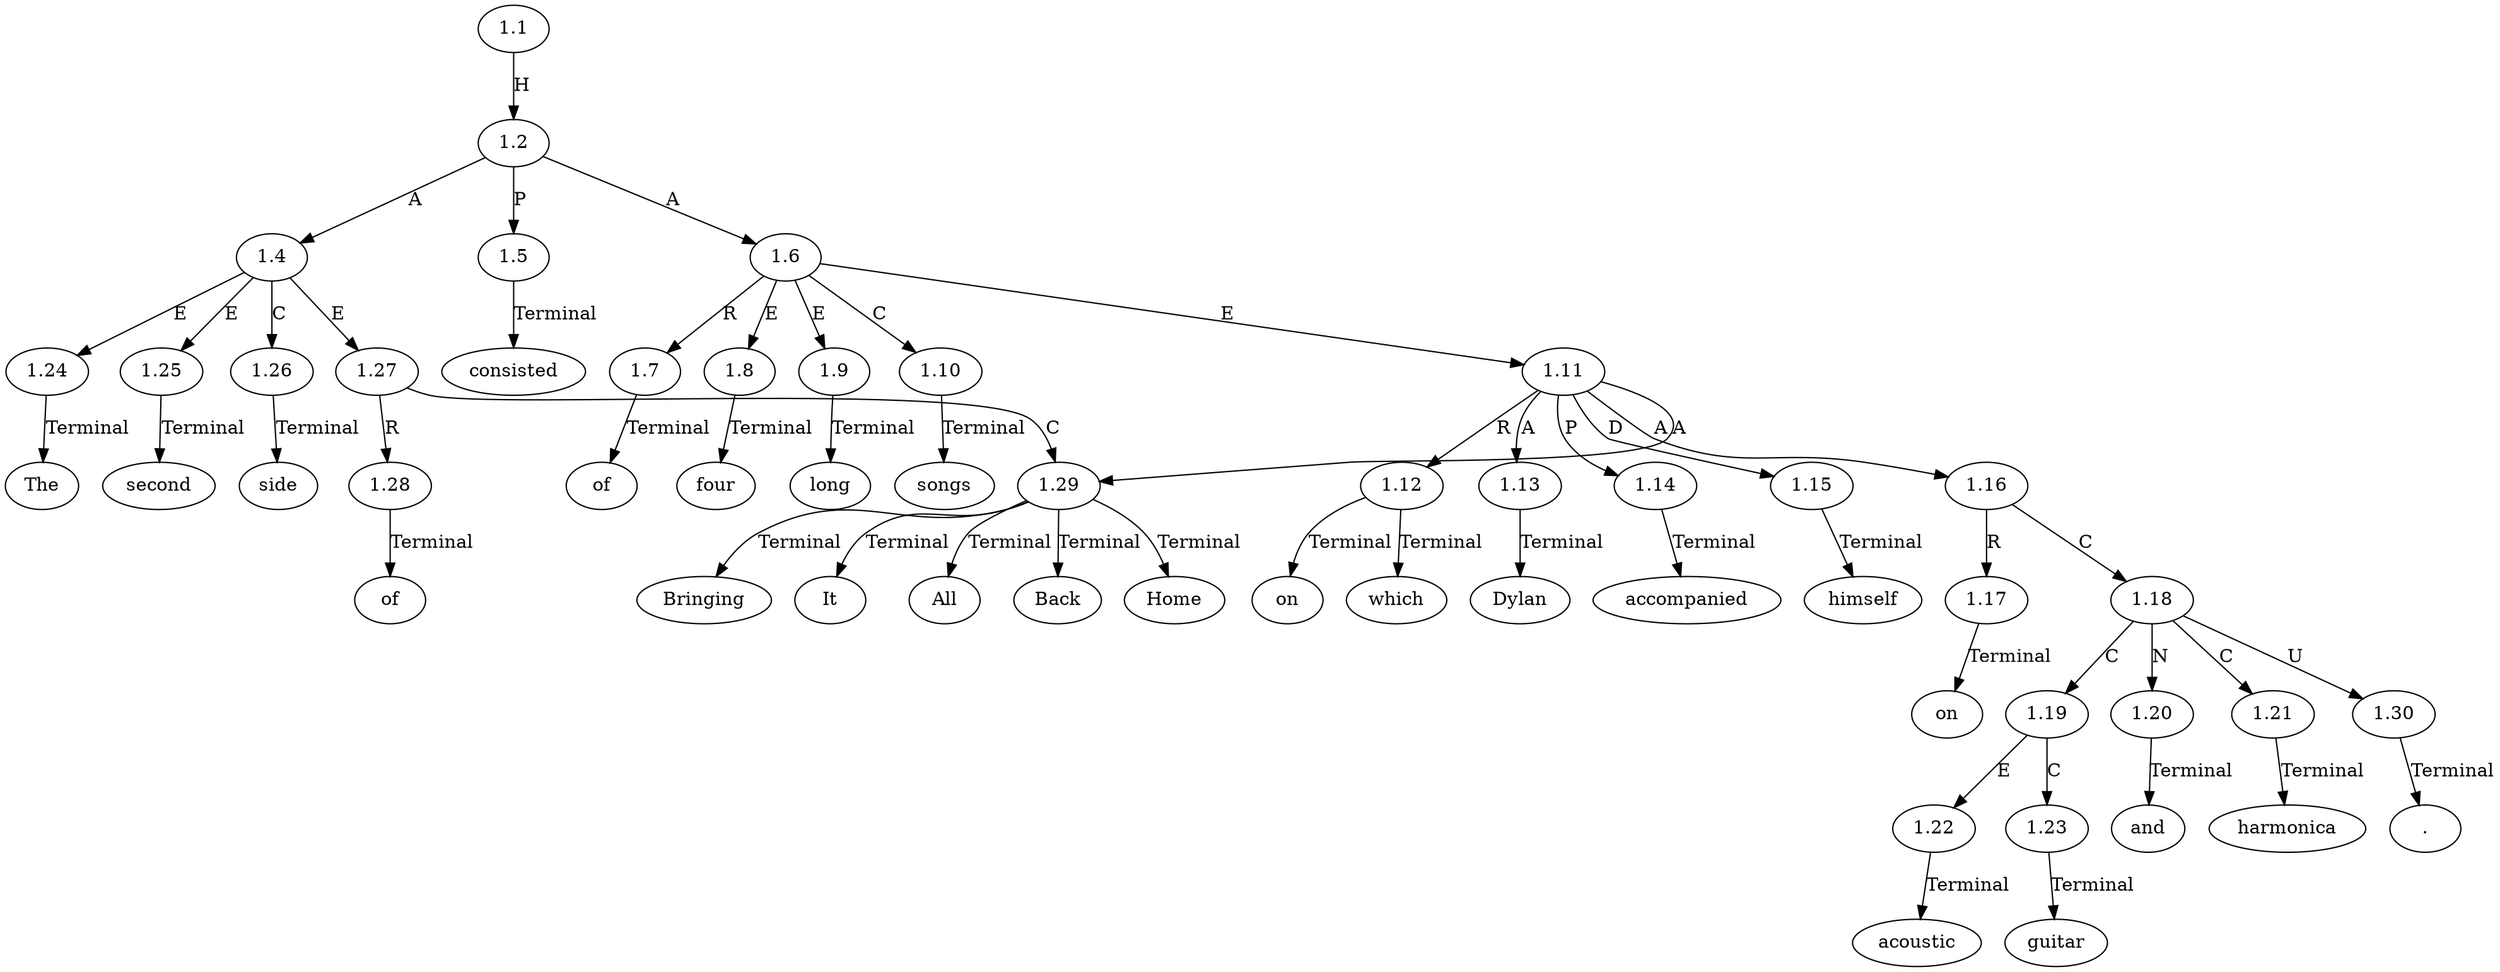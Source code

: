 // Graph
digraph {
	0.1 [label=The ordering=out]
	0.10 [label=consisted ordering=out]
	0.11 [label=of ordering=out]
	0.12 [label=four ordering=out]
	0.13 [label=long ordering=out]
	0.14 [label=songs ordering=out]
	0.15 [label=on ordering=out]
	0.16 [label=which ordering=out]
	0.17 [label=Dylan ordering=out]
	0.18 [label=accompanied ordering=out]
	0.19 [label=himself ordering=out]
	0.2 [label=second ordering=out]
	0.20 [label=on ordering=out]
	0.21 [label=acoustic ordering=out]
	0.22 [label=guitar ordering=out]
	0.23 [label=and ordering=out]
	0.24 [label=harmonica ordering=out]
	0.25 [label="." ordering=out]
	0.3 [label=side ordering=out]
	0.4 [label=of ordering=out]
	0.5 [label=Bringing ordering=out]
	0.6 [label=It ordering=out]
	0.7 [label=All ordering=out]
	0.8 [label=Back ordering=out]
	0.9 [label=Home ordering=out]
	1.1 [label=1.1 ordering=out]
	1.2 [label=1.2 ordering=out]
	1.4 [label=1.4 ordering=out]
	1.5 [label=1.5 ordering=out]
	1.6 [label=1.6 ordering=out]
	1.7 [label=1.7 ordering=out]
	1.8 [label=1.8 ordering=out]
	1.9 [label=1.9 ordering=out]
	1.10 [label=1.10 ordering=out]
	1.11 [label=1.11 ordering=out]
	1.12 [label=1.12 ordering=out]
	1.13 [label=1.13 ordering=out]
	1.14 [label=1.14 ordering=out]
	1.15 [label=1.15 ordering=out]
	1.16 [label=1.16 ordering=out]
	1.17 [label=1.17 ordering=out]
	1.18 [label=1.18 ordering=out]
	1.19 [label=1.19 ordering=out]
	1.20 [label=1.20 ordering=out]
	1.21 [label=1.21 ordering=out]
	1.22 [label=1.22 ordering=out]
	1.23 [label=1.23 ordering=out]
	1.24 [label=1.24 ordering=out]
	1.25 [label=1.25 ordering=out]
	1.26 [label=1.26 ordering=out]
	1.27 [label=1.27 ordering=out]
	1.28 [label=1.28 ordering=out]
	1.29 [label=1.29 ordering=out]
	1.30 [label=1.30 ordering=out]
	1.1 -> 1.2 [label=H ordering=out]
	1.2 -> 1.4 [label=A ordering=out]
	1.2 -> 1.5 [label=P ordering=out]
	1.2 -> 1.6 [label=A ordering=out]
	1.4 -> 1.24 [label=E ordering=out]
	1.4 -> 1.25 [label=E ordering=out]
	1.4 -> 1.26 [label=C ordering=out]
	1.4 -> 1.27 [label=E ordering=out]
	1.5 -> 0.10 [label=Terminal ordering=out]
	1.6 -> 1.7 [label=R ordering=out]
	1.6 -> 1.8 [label=E ordering=out]
	1.6 -> 1.9 [label=E ordering=out]
	1.6 -> 1.10 [label=C ordering=out]
	1.6 -> 1.11 [label=E ordering=out]
	1.7 -> 0.11 [label=Terminal ordering=out]
	1.8 -> 0.12 [label=Terminal ordering=out]
	1.9 -> 0.13 [label=Terminal ordering=out]
	1.10 -> 0.14 [label=Terminal ordering=out]
	1.11 -> 1.12 [label=R ordering=out]
	1.11 -> 1.13 [label=A ordering=out]
	1.11 -> 1.14 [label=P ordering=out]
	1.11 -> 1.15 [label=D ordering=out]
	1.11 -> 1.16 [label=A ordering=out]
	1.11 -> 1.29 [label=A ordering=out]
	1.12 -> 0.15 [label=Terminal ordering=out]
	1.12 -> 0.16 [label=Terminal ordering=out]
	1.13 -> 0.17 [label=Terminal ordering=out]
	1.14 -> 0.18 [label=Terminal ordering=out]
	1.15 -> 0.19 [label=Terminal ordering=out]
	1.16 -> 1.17 [label=R ordering=out]
	1.16 -> 1.18 [label=C ordering=out]
	1.17 -> 0.20 [label=Terminal ordering=out]
	1.18 -> 1.19 [label=C ordering=out]
	1.18 -> 1.20 [label=N ordering=out]
	1.18 -> 1.21 [label=C ordering=out]
	1.18 -> 1.30 [label=U ordering=out]
	1.19 -> 1.22 [label=E ordering=out]
	1.19 -> 1.23 [label=C ordering=out]
	1.20 -> 0.23 [label=Terminal ordering=out]
	1.21 -> 0.24 [label=Terminal ordering=out]
	1.22 -> 0.21 [label=Terminal ordering=out]
	1.23 -> 0.22 [label=Terminal ordering=out]
	1.24 -> 0.1 [label=Terminal ordering=out]
	1.25 -> 0.2 [label=Terminal ordering=out]
	1.26 -> 0.3 [label=Terminal ordering=out]
	1.27 -> 1.28 [label=R ordering=out]
	1.27 -> 1.29 [label=C ordering=out]
	1.28 -> 0.4 [label=Terminal ordering=out]
	1.29 -> 0.5 [label=Terminal ordering=out]
	1.29 -> 0.6 [label=Terminal ordering=out]
	1.29 -> 0.7 [label=Terminal ordering=out]
	1.29 -> 0.8 [label=Terminal ordering=out]
	1.29 -> 0.9 [label=Terminal ordering=out]
	1.30 -> 0.25 [label=Terminal ordering=out]
}
